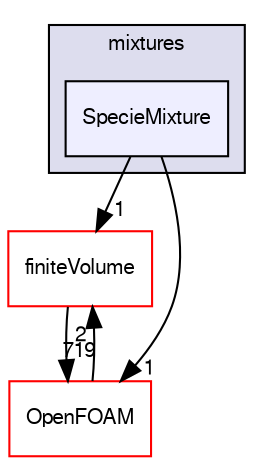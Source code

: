 digraph "src/thermophysicalModels/reactionThermo/mixtures/SpecieMixture" {
  bgcolor=transparent;
  compound=true
  node [ fontsize="10", fontname="FreeSans"];
  edge [ labelfontsize="10", labelfontname="FreeSans"];
  subgraph clusterdir_4c3899116fa10d6c6748b991d6c665d1 {
    graph [ bgcolor="#ddddee", pencolor="black", label="mixtures" fontname="FreeSans", fontsize="10", URL="dir_4c3899116fa10d6c6748b991d6c665d1.html"]
  dir_925af83f43cdd5fc9c41483914dfdad4 [shape=box, label="SpecieMixture", style="filled", fillcolor="#eeeeff", pencolor="black", URL="dir_925af83f43cdd5fc9c41483914dfdad4.html"];
  }
  dir_9bd15774b555cf7259a6fa18f99fe99b [shape=box label="finiteVolume" color="red" URL="dir_9bd15774b555cf7259a6fa18f99fe99b.html"];
  dir_c5473ff19b20e6ec4dfe5c310b3778a8 [shape=box label="OpenFOAM" color="red" URL="dir_c5473ff19b20e6ec4dfe5c310b3778a8.html"];
  dir_925af83f43cdd5fc9c41483914dfdad4->dir_9bd15774b555cf7259a6fa18f99fe99b [headlabel="1", labeldistance=1.5 headhref="dir_002654_000727.html"];
  dir_925af83f43cdd5fc9c41483914dfdad4->dir_c5473ff19b20e6ec4dfe5c310b3778a8 [headlabel="1", labeldistance=1.5 headhref="dir_002654_001706.html"];
  dir_9bd15774b555cf7259a6fa18f99fe99b->dir_c5473ff19b20e6ec4dfe5c310b3778a8 [headlabel="719", labeldistance=1.5 headhref="dir_000727_001706.html"];
  dir_c5473ff19b20e6ec4dfe5c310b3778a8->dir_9bd15774b555cf7259a6fa18f99fe99b [headlabel="2", labeldistance=1.5 headhref="dir_001706_000727.html"];
}
